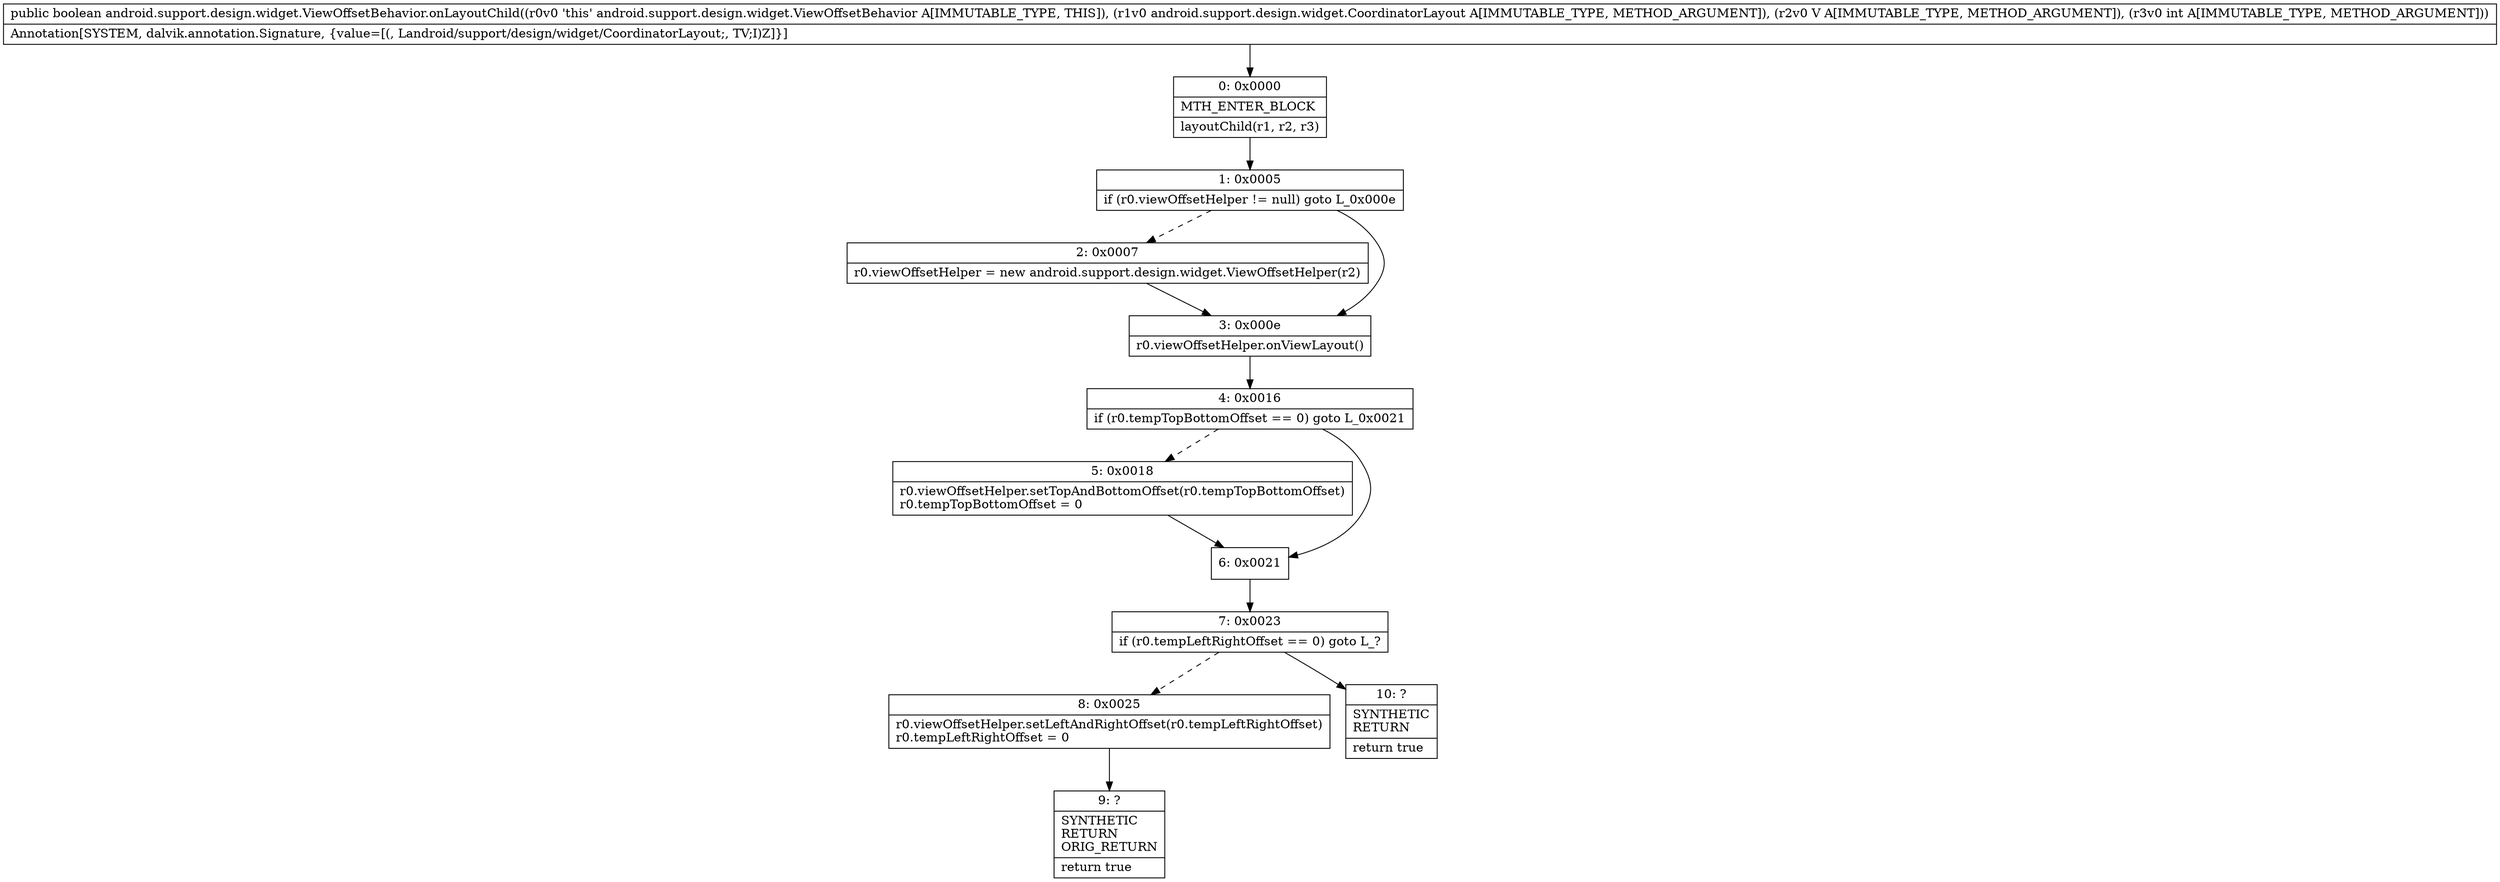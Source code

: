 digraph "CFG forandroid.support.design.widget.ViewOffsetBehavior.onLayoutChild(Landroid\/support\/design\/widget\/CoordinatorLayout;Landroid\/view\/View;I)Z" {
Node_0 [shape=record,label="{0\:\ 0x0000|MTH_ENTER_BLOCK\l|layoutChild(r1, r2, r3)\l}"];
Node_1 [shape=record,label="{1\:\ 0x0005|if (r0.viewOffsetHelper != null) goto L_0x000e\l}"];
Node_2 [shape=record,label="{2\:\ 0x0007|r0.viewOffsetHelper = new android.support.design.widget.ViewOffsetHelper(r2)\l}"];
Node_3 [shape=record,label="{3\:\ 0x000e|r0.viewOffsetHelper.onViewLayout()\l}"];
Node_4 [shape=record,label="{4\:\ 0x0016|if (r0.tempTopBottomOffset == 0) goto L_0x0021\l}"];
Node_5 [shape=record,label="{5\:\ 0x0018|r0.viewOffsetHelper.setTopAndBottomOffset(r0.tempTopBottomOffset)\lr0.tempTopBottomOffset = 0\l}"];
Node_6 [shape=record,label="{6\:\ 0x0021}"];
Node_7 [shape=record,label="{7\:\ 0x0023|if (r0.tempLeftRightOffset == 0) goto L_?\l}"];
Node_8 [shape=record,label="{8\:\ 0x0025|r0.viewOffsetHelper.setLeftAndRightOffset(r0.tempLeftRightOffset)\lr0.tempLeftRightOffset = 0\l}"];
Node_9 [shape=record,label="{9\:\ ?|SYNTHETIC\lRETURN\lORIG_RETURN\l|return true\l}"];
Node_10 [shape=record,label="{10\:\ ?|SYNTHETIC\lRETURN\l|return true\l}"];
MethodNode[shape=record,label="{public boolean android.support.design.widget.ViewOffsetBehavior.onLayoutChild((r0v0 'this' android.support.design.widget.ViewOffsetBehavior A[IMMUTABLE_TYPE, THIS]), (r1v0 android.support.design.widget.CoordinatorLayout A[IMMUTABLE_TYPE, METHOD_ARGUMENT]), (r2v0 V A[IMMUTABLE_TYPE, METHOD_ARGUMENT]), (r3v0 int A[IMMUTABLE_TYPE, METHOD_ARGUMENT]))  | Annotation[SYSTEM, dalvik.annotation.Signature, \{value=[(, Landroid\/support\/design\/widget\/CoordinatorLayout;, TV;I)Z]\}]\l}"];
MethodNode -> Node_0;
Node_0 -> Node_1;
Node_1 -> Node_2[style=dashed];
Node_1 -> Node_3;
Node_2 -> Node_3;
Node_3 -> Node_4;
Node_4 -> Node_5[style=dashed];
Node_4 -> Node_6;
Node_5 -> Node_6;
Node_6 -> Node_7;
Node_7 -> Node_8[style=dashed];
Node_7 -> Node_10;
Node_8 -> Node_9;
}

